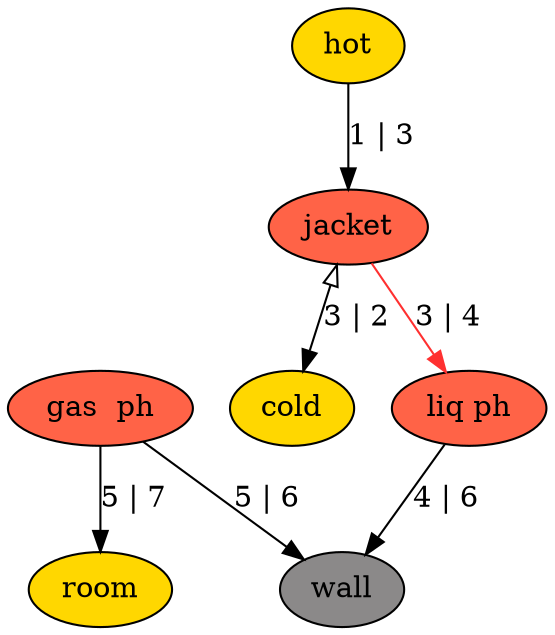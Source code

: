 ###############################################################################
#	 Purpose: Dot graph for equation tree                                       #
#	 Author:  Arne Tobias Elve                                                  #
#	 When:    2017-08-03 16:11:10                                               #
#	 Why:     Output to dot language                                            #
###############################################################################
digraph G {
7 [style = filled, label = "cold" fillcolor = Gold1];
9 [style = filled, label = "hot" fillcolor = Gold1];
4 [style = filled, label = "gas  ph" fillcolor = Tomato];
1 [style = filled, label = "room" fillcolor = Gold1];
6 [style = filled, label = "liq ph" fillcolor = Tomato];
5 [style = filled, label = "wall" fillcolor = Snow4];
8 [style = filled, label = "jacket" fillcolor = Tomato];
8 -> 6 [label = "3 | 4", arrowhead = normal, color = Firebrick1];
9 -> 8 [label = "1 | 3", arrowhead = normal, color = Black];
8 -> 7 [label = "3 | 2", arrowtail = onormal, dir = both, color = Black];
6 -> 5 [label = "4 | 6", arrowhead = normal, color = Black];
4 -> 5 [label = "5 | 6", arrowhead = normal, color = Black];
4 -> 1 [label = "5 | 7", arrowhead = normal, color = Black];
}